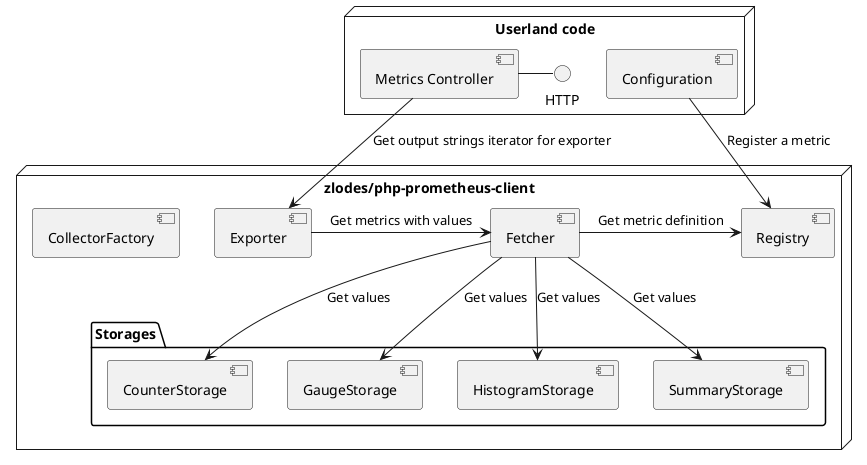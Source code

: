 @startuml
'https://plantuml.com/component-diagram

node "Userland code" {
  HTTP - [Metrics Controller]

  [Configuration]
}

node "zlodes/php-prometheus-client" {
    [Fetcher]
    [Exporter]
    [Registry]
    [CollectorFactory]

    package "Storages" {
        [CounterStorage]
        [GaugeStorage]
        [HistogramStorage]
        [SummaryStorage]
    }
}

[Metrics Controller] --> [Exporter]: Get output strings iterator for exporter
[Exporter] -> [Fetcher]: Get metrics with values
[Fetcher] -> [Registry]: Get metric definition
[Fetcher] --> [CounterStorage]: Get values
[Fetcher] --> [GaugeStorage]: Get values
[Fetcher] --> [HistogramStorage]: Get values
[Fetcher] --> [SummaryStorage]: Get values

[Configuration] --> [Registry]: Register a metric

@enduml
